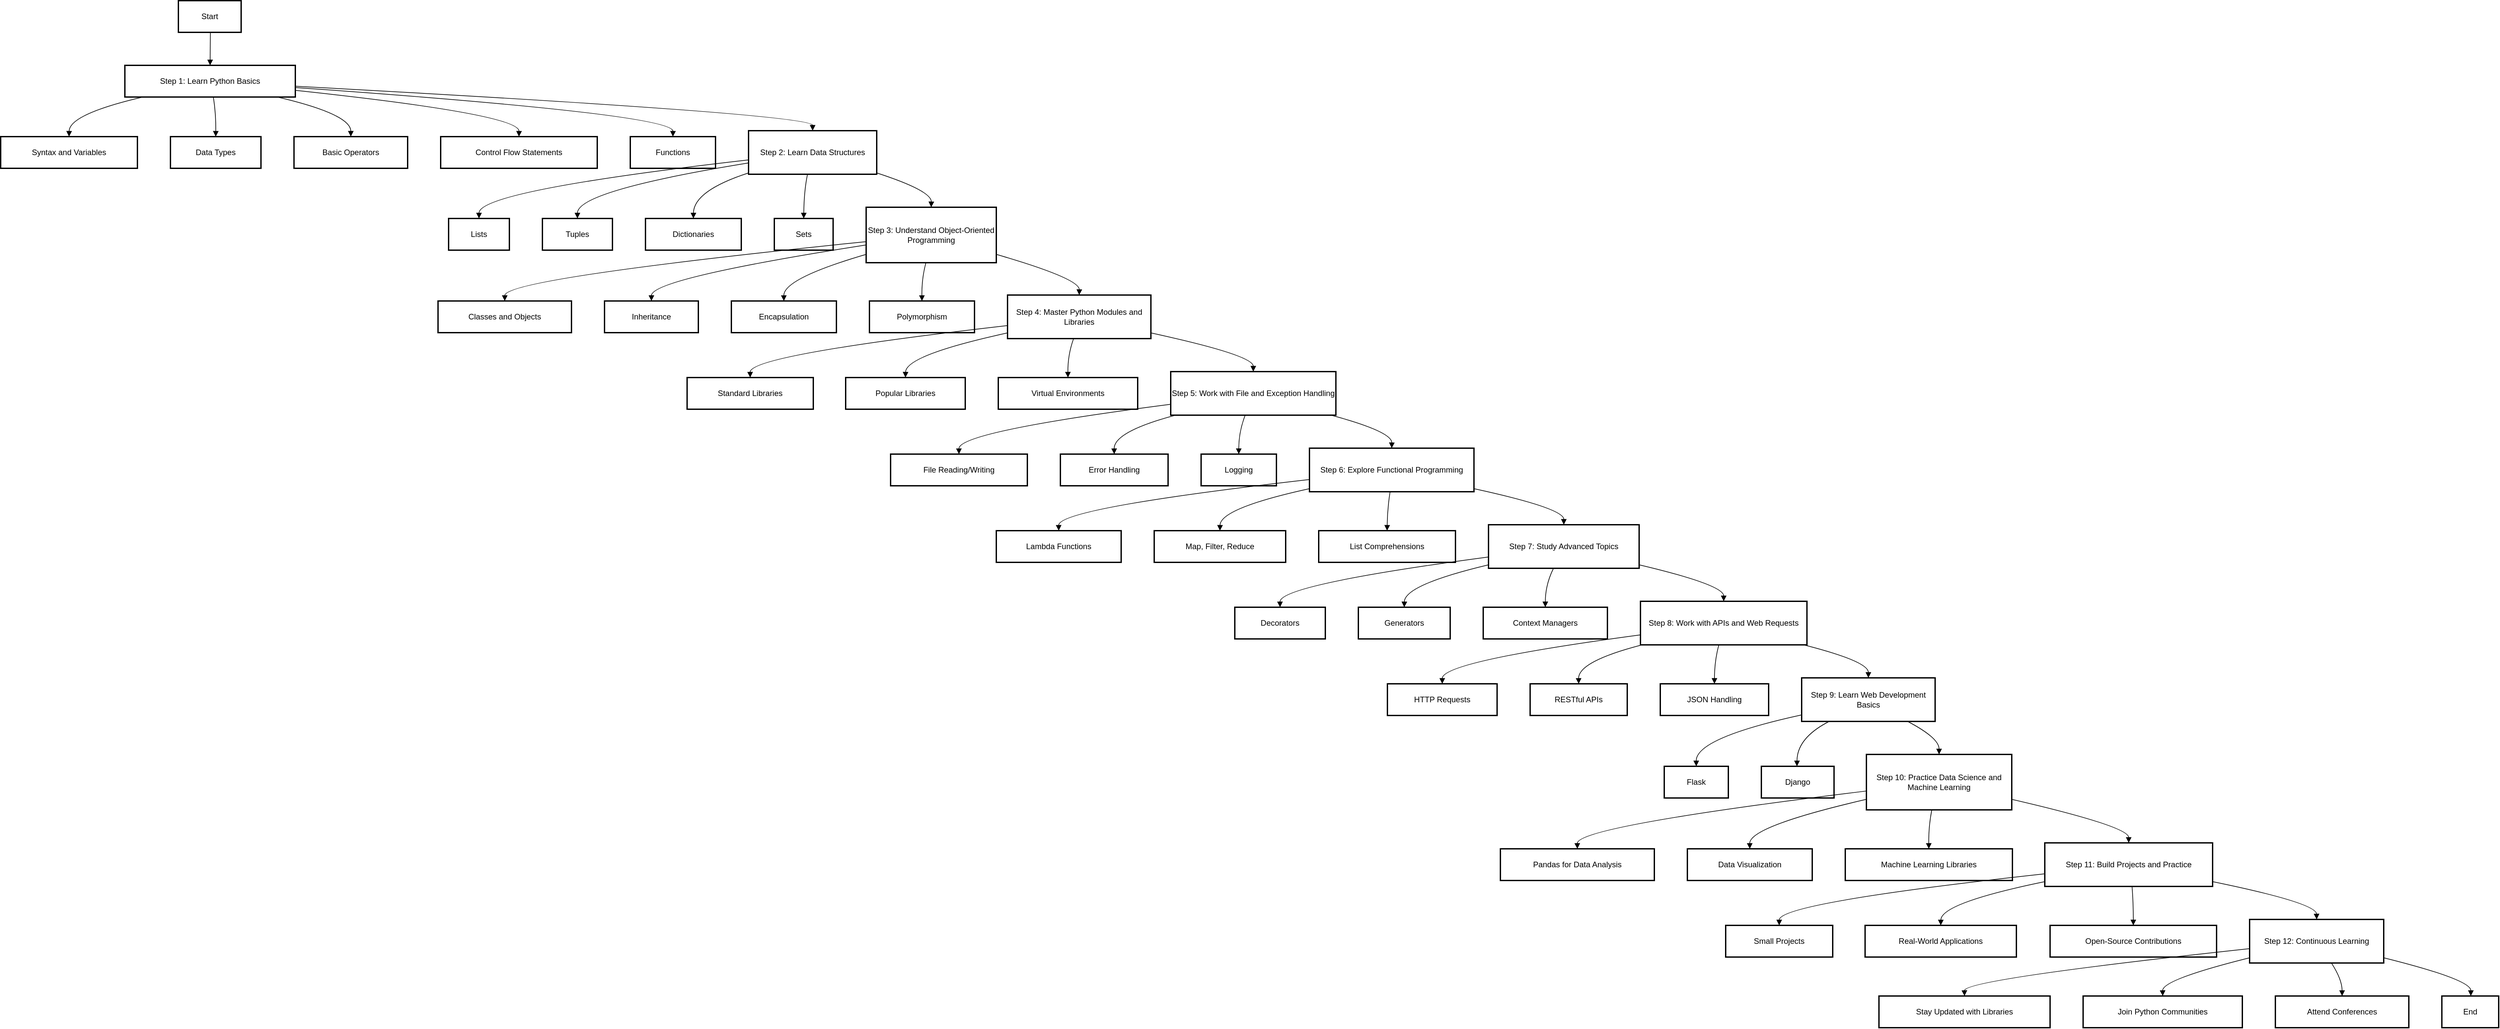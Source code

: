 <mxfile version="24.8.4">
  <diagram name="Page-1" id="nsN9Z3FJLK4-Vr395sia">
    <mxGraphModel dx="1282" dy="565" grid="1" gridSize="10" guides="1" tooltips="1" connect="1" arrows="1" fold="1" page="1" pageScale="1" pageWidth="4681" pageHeight="3300" math="0" shadow="0">
      <root>
        <mxCell id="0" />
        <mxCell id="1" parent="0" />
        <mxCell id="ZcbmFHMYMkMTd6hsv2YF-1" value="Start" style="whiteSpace=wrap;strokeWidth=2;" parent="1" vertex="1">
          <mxGeometry x="289" y="20" width="95" height="48" as="geometry" />
        </mxCell>
        <mxCell id="ZcbmFHMYMkMTd6hsv2YF-2" value="Step 1: Learn Python Basics" style="whiteSpace=wrap;strokeWidth=2;" parent="1" vertex="1">
          <mxGeometry x="208" y="118" width="258" height="48" as="geometry" />
        </mxCell>
        <mxCell id="ZcbmFHMYMkMTd6hsv2YF-3" value="Syntax and Variables" style="whiteSpace=wrap;strokeWidth=2;" parent="1" vertex="1">
          <mxGeometry x="20" y="226" width="207" height="48" as="geometry" />
        </mxCell>
        <mxCell id="ZcbmFHMYMkMTd6hsv2YF-4" value="Data Types" style="whiteSpace=wrap;strokeWidth=2;" parent="1" vertex="1">
          <mxGeometry x="277" y="226" width="137" height="48" as="geometry" />
        </mxCell>
        <mxCell id="ZcbmFHMYMkMTd6hsv2YF-5" value="Basic Operators" style="whiteSpace=wrap;strokeWidth=2;" parent="1" vertex="1">
          <mxGeometry x="464" y="226" width="172" height="48" as="geometry" />
        </mxCell>
        <mxCell id="ZcbmFHMYMkMTd6hsv2YF-6" value="Control Flow Statements" style="whiteSpace=wrap;strokeWidth=2;" parent="1" vertex="1">
          <mxGeometry x="686" y="226" width="237" height="48" as="geometry" />
        </mxCell>
        <mxCell id="ZcbmFHMYMkMTd6hsv2YF-7" value="Functions" style="whiteSpace=wrap;strokeWidth=2;" parent="1" vertex="1">
          <mxGeometry x="973" y="226" width="129" height="48" as="geometry" />
        </mxCell>
        <mxCell id="ZcbmFHMYMkMTd6hsv2YF-8" value="Step 2: Learn Data Structures" style="whiteSpace=wrap;strokeWidth=2;" parent="1" vertex="1">
          <mxGeometry x="1152" y="217" width="194" height="66" as="geometry" />
        </mxCell>
        <mxCell id="ZcbmFHMYMkMTd6hsv2YF-9" value="Lists" style="whiteSpace=wrap;strokeWidth=2;" parent="1" vertex="1">
          <mxGeometry x="698" y="350" width="92" height="48" as="geometry" />
        </mxCell>
        <mxCell id="ZcbmFHMYMkMTd6hsv2YF-10" value="Tuples" style="whiteSpace=wrap;strokeWidth=2;" parent="1" vertex="1">
          <mxGeometry x="840" y="350" width="106" height="48" as="geometry" />
        </mxCell>
        <mxCell id="ZcbmFHMYMkMTd6hsv2YF-11" value="Dictionaries" style="whiteSpace=wrap;strokeWidth=2;" parent="1" vertex="1">
          <mxGeometry x="996" y="350" width="145" height="48" as="geometry" />
        </mxCell>
        <mxCell id="ZcbmFHMYMkMTd6hsv2YF-12" value="Sets" style="whiteSpace=wrap;strokeWidth=2;" parent="1" vertex="1">
          <mxGeometry x="1191" y="350" width="89" height="48" as="geometry" />
        </mxCell>
        <mxCell id="ZcbmFHMYMkMTd6hsv2YF-13" value="Step 3: Understand Object-Oriented Programming" style="whiteSpace=wrap;strokeWidth=2;" parent="1" vertex="1">
          <mxGeometry x="1330" y="333" width="197" height="84" as="geometry" />
        </mxCell>
        <mxCell id="ZcbmFHMYMkMTd6hsv2YF-14" value="Classes and Objects" style="whiteSpace=wrap;strokeWidth=2;" parent="1" vertex="1">
          <mxGeometry x="682" y="475" width="202" height="48" as="geometry" />
        </mxCell>
        <mxCell id="ZcbmFHMYMkMTd6hsv2YF-15" value="Inheritance" style="whiteSpace=wrap;strokeWidth=2;" parent="1" vertex="1">
          <mxGeometry x="934" y="475" width="142" height="48" as="geometry" />
        </mxCell>
        <mxCell id="ZcbmFHMYMkMTd6hsv2YF-16" value="Encapsulation" style="whiteSpace=wrap;strokeWidth=2;" parent="1" vertex="1">
          <mxGeometry x="1126" y="475" width="159" height="48" as="geometry" />
        </mxCell>
        <mxCell id="ZcbmFHMYMkMTd6hsv2YF-17" value="Polymorphism" style="whiteSpace=wrap;strokeWidth=2;" parent="1" vertex="1">
          <mxGeometry x="1335" y="475" width="159" height="48" as="geometry" />
        </mxCell>
        <mxCell id="ZcbmFHMYMkMTd6hsv2YF-18" value="Step 4: Master Python Modules and Libraries" style="whiteSpace=wrap;strokeWidth=2;" parent="1" vertex="1">
          <mxGeometry x="1544" y="466" width="217" height="66" as="geometry" />
        </mxCell>
        <mxCell id="ZcbmFHMYMkMTd6hsv2YF-19" value="Standard Libraries" style="whiteSpace=wrap;strokeWidth=2;" parent="1" vertex="1">
          <mxGeometry x="1059" y="591" width="191" height="48" as="geometry" />
        </mxCell>
        <mxCell id="ZcbmFHMYMkMTd6hsv2YF-20" value="Popular Libraries" style="whiteSpace=wrap;strokeWidth=2;" parent="1" vertex="1">
          <mxGeometry x="1299" y="591" width="181" height="48" as="geometry" />
        </mxCell>
        <mxCell id="ZcbmFHMYMkMTd6hsv2YF-21" value="Virtual Environments" style="whiteSpace=wrap;strokeWidth=2;" parent="1" vertex="1">
          <mxGeometry x="1530" y="591" width="211" height="48" as="geometry" />
        </mxCell>
        <mxCell id="ZcbmFHMYMkMTd6hsv2YF-22" value="Step 5: Work with File and Exception Handling" style="whiteSpace=wrap;strokeWidth=2;" parent="1" vertex="1">
          <mxGeometry x="1791" y="582" width="250" height="66" as="geometry" />
        </mxCell>
        <mxCell id="ZcbmFHMYMkMTd6hsv2YF-23" value="File Reading/Writing" style="whiteSpace=wrap;strokeWidth=2;" parent="1" vertex="1">
          <mxGeometry x="1367" y="707" width="207" height="48" as="geometry" />
        </mxCell>
        <mxCell id="ZcbmFHMYMkMTd6hsv2YF-24" value="Error Handling" style="whiteSpace=wrap;strokeWidth=2;" parent="1" vertex="1">
          <mxGeometry x="1624" y="707" width="163" height="48" as="geometry" />
        </mxCell>
        <mxCell id="ZcbmFHMYMkMTd6hsv2YF-25" value="Logging" style="whiteSpace=wrap;strokeWidth=2;" parent="1" vertex="1">
          <mxGeometry x="1837" y="707" width="114" height="48" as="geometry" />
        </mxCell>
        <mxCell id="ZcbmFHMYMkMTd6hsv2YF-26" value="Step 6: Explore Functional Programming" style="whiteSpace=wrap;strokeWidth=2;" parent="1" vertex="1">
          <mxGeometry x="2001" y="698" width="249" height="66" as="geometry" />
        </mxCell>
        <mxCell id="ZcbmFHMYMkMTd6hsv2YF-27" value="Lambda Functions" style="whiteSpace=wrap;strokeWidth=2;" parent="1" vertex="1">
          <mxGeometry x="1527" y="823" width="189" height="48" as="geometry" />
        </mxCell>
        <mxCell id="ZcbmFHMYMkMTd6hsv2YF-28" value="Map, Filter, Reduce" style="whiteSpace=wrap;strokeWidth=2;" parent="1" vertex="1">
          <mxGeometry x="1766" y="823" width="199" height="48" as="geometry" />
        </mxCell>
        <mxCell id="ZcbmFHMYMkMTd6hsv2YF-29" value="List Comprehensions" style="whiteSpace=wrap;strokeWidth=2;" parent="1" vertex="1">
          <mxGeometry x="2015" y="823" width="207" height="48" as="geometry" />
        </mxCell>
        <mxCell id="ZcbmFHMYMkMTd6hsv2YF-30" value="Step 7: Study Advanced Topics" style="whiteSpace=wrap;strokeWidth=2;" parent="1" vertex="1">
          <mxGeometry x="2272" y="814" width="228" height="66" as="geometry" />
        </mxCell>
        <mxCell id="ZcbmFHMYMkMTd6hsv2YF-31" value="Decorators" style="whiteSpace=wrap;strokeWidth=2;" parent="1" vertex="1">
          <mxGeometry x="1888" y="939" width="137" height="48" as="geometry" />
        </mxCell>
        <mxCell id="ZcbmFHMYMkMTd6hsv2YF-32" value="Generators" style="whiteSpace=wrap;strokeWidth=2;" parent="1" vertex="1">
          <mxGeometry x="2075" y="939" width="139" height="48" as="geometry" />
        </mxCell>
        <mxCell id="ZcbmFHMYMkMTd6hsv2YF-33" value="Context Managers" style="whiteSpace=wrap;strokeWidth=2;" parent="1" vertex="1">
          <mxGeometry x="2264" y="939" width="188" height="48" as="geometry" />
        </mxCell>
        <mxCell id="ZcbmFHMYMkMTd6hsv2YF-34" value="Step 8: Work with APIs and Web Requests" style="whiteSpace=wrap;strokeWidth=2;" parent="1" vertex="1">
          <mxGeometry x="2502" y="930" width="252" height="66" as="geometry" />
        </mxCell>
        <mxCell id="ZcbmFHMYMkMTd6hsv2YF-35" value="HTTP Requests" style="whiteSpace=wrap;strokeWidth=2;" parent="1" vertex="1">
          <mxGeometry x="2119" y="1055" width="166" height="48" as="geometry" />
        </mxCell>
        <mxCell id="ZcbmFHMYMkMTd6hsv2YF-36" value="RESTful APIs" style="whiteSpace=wrap;strokeWidth=2;" parent="1" vertex="1">
          <mxGeometry x="2335" y="1055" width="147" height="48" as="geometry" />
        </mxCell>
        <mxCell id="ZcbmFHMYMkMTd6hsv2YF-37" value="JSON Handling" style="whiteSpace=wrap;strokeWidth=2;" parent="1" vertex="1">
          <mxGeometry x="2532" y="1055" width="164" height="48" as="geometry" />
        </mxCell>
        <mxCell id="ZcbmFHMYMkMTd6hsv2YF-38" value="Step 9: Learn Web Development Basics" style="whiteSpace=wrap;strokeWidth=2;" parent="1" vertex="1">
          <mxGeometry x="2746" y="1046" width="202" height="66" as="geometry" />
        </mxCell>
        <mxCell id="ZcbmFHMYMkMTd6hsv2YF-39" value="Flask" style="whiteSpace=wrap;strokeWidth=2;" parent="1" vertex="1">
          <mxGeometry x="2538" y="1180" width="97" height="48" as="geometry" />
        </mxCell>
        <mxCell id="ZcbmFHMYMkMTd6hsv2YF-40" value="Django" style="whiteSpace=wrap;strokeWidth=2;" parent="1" vertex="1">
          <mxGeometry x="2685" y="1180" width="110" height="48" as="geometry" />
        </mxCell>
        <mxCell id="ZcbmFHMYMkMTd6hsv2YF-41" value="Step 10: Practice Data Science and Machine Learning" style="whiteSpace=wrap;strokeWidth=2;" parent="1" vertex="1">
          <mxGeometry x="2844" y="1162" width="220" height="84" as="geometry" />
        </mxCell>
        <mxCell id="ZcbmFHMYMkMTd6hsv2YF-42" value="Pandas for Data Analysis" style="whiteSpace=wrap;strokeWidth=2;" parent="1" vertex="1">
          <mxGeometry x="2290" y="1305" width="233" height="48" as="geometry" />
        </mxCell>
        <mxCell id="ZcbmFHMYMkMTd6hsv2YF-43" value="Data Visualization" style="whiteSpace=wrap;strokeWidth=2;" parent="1" vertex="1">
          <mxGeometry x="2573" y="1305" width="189" height="48" as="geometry" />
        </mxCell>
        <mxCell id="ZcbmFHMYMkMTd6hsv2YF-44" value="Machine Learning Libraries" style="whiteSpace=wrap;strokeWidth=2;" parent="1" vertex="1">
          <mxGeometry x="2812" y="1305" width="253" height="48" as="geometry" />
        </mxCell>
        <mxCell id="ZcbmFHMYMkMTd6hsv2YF-45" value="Step 11: Build Projects and Practice" style="whiteSpace=wrap;strokeWidth=2;" parent="1" vertex="1">
          <mxGeometry x="3114" y="1296" width="254" height="66" as="geometry" />
        </mxCell>
        <mxCell id="ZcbmFHMYMkMTd6hsv2YF-46" value="Small Projects" style="whiteSpace=wrap;strokeWidth=2;" parent="1" vertex="1">
          <mxGeometry x="2631" y="1421" width="162" height="48" as="geometry" />
        </mxCell>
        <mxCell id="ZcbmFHMYMkMTd6hsv2YF-47" value="Real-World Applications" style="whiteSpace=wrap;strokeWidth=2;" parent="1" vertex="1">
          <mxGeometry x="2842" y="1421" width="229" height="48" as="geometry" />
        </mxCell>
        <mxCell id="ZcbmFHMYMkMTd6hsv2YF-48" value="Open-Source Contributions" style="whiteSpace=wrap;strokeWidth=2;" parent="1" vertex="1">
          <mxGeometry x="3122" y="1421" width="252" height="48" as="geometry" />
        </mxCell>
        <mxCell id="ZcbmFHMYMkMTd6hsv2YF-49" value="Step 12: Continuous Learning" style="whiteSpace=wrap;strokeWidth=2;" parent="1" vertex="1">
          <mxGeometry x="3424" y="1412" width="203" height="66" as="geometry" />
        </mxCell>
        <mxCell id="ZcbmFHMYMkMTd6hsv2YF-50" value="Stay Updated with Libraries" style="whiteSpace=wrap;strokeWidth=2;" parent="1" vertex="1">
          <mxGeometry x="2863" y="1528" width="259" height="48" as="geometry" />
        </mxCell>
        <mxCell id="ZcbmFHMYMkMTd6hsv2YF-51" value="Join Python Communities" style="whiteSpace=wrap;strokeWidth=2;" parent="1" vertex="1">
          <mxGeometry x="3172" y="1528" width="241" height="48" as="geometry" />
        </mxCell>
        <mxCell id="ZcbmFHMYMkMTd6hsv2YF-52" value="Attend Conferences" style="whiteSpace=wrap;strokeWidth=2;" parent="1" vertex="1">
          <mxGeometry x="3463" y="1528" width="202" height="48" as="geometry" />
        </mxCell>
        <mxCell id="ZcbmFHMYMkMTd6hsv2YF-53" value="End" style="whiteSpace=wrap;strokeWidth=2;" parent="1" vertex="1">
          <mxGeometry x="3715" y="1528" width="86" height="48" as="geometry" />
        </mxCell>
        <mxCell id="ZcbmFHMYMkMTd6hsv2YF-54" value="" style="curved=1;startArrow=none;endArrow=block;exitX=0.51;exitY=1.01;entryX=0.5;entryY=0.01;rounded=0;" parent="1" source="ZcbmFHMYMkMTd6hsv2YF-1" target="ZcbmFHMYMkMTd6hsv2YF-2" edge="1">
          <mxGeometry relative="1" as="geometry">
            <Array as="points" />
          </mxGeometry>
        </mxCell>
        <mxCell id="ZcbmFHMYMkMTd6hsv2YF-55" value="" style="curved=1;startArrow=none;endArrow=block;exitX=0.09;exitY=1.02;entryX=0.5;entryY=-0.01;rounded=0;" parent="1" source="ZcbmFHMYMkMTd6hsv2YF-2" target="ZcbmFHMYMkMTd6hsv2YF-3" edge="1">
          <mxGeometry relative="1" as="geometry">
            <Array as="points">
              <mxPoint x="124" y="192" />
            </Array>
          </mxGeometry>
        </mxCell>
        <mxCell id="ZcbmFHMYMkMTd6hsv2YF-56" value="" style="curved=1;startArrow=none;endArrow=block;exitX=0.52;exitY=1.02;entryX=0.5;entryY=-0.01;rounded=0;" parent="1" source="ZcbmFHMYMkMTd6hsv2YF-2" target="ZcbmFHMYMkMTd6hsv2YF-4" edge="1">
          <mxGeometry relative="1" as="geometry">
            <Array as="points">
              <mxPoint x="346" y="192" />
            </Array>
          </mxGeometry>
        </mxCell>
        <mxCell id="ZcbmFHMYMkMTd6hsv2YF-57" value="" style="curved=1;startArrow=none;endArrow=block;exitX=0.91;exitY=1.02;entryX=0.5;entryY=-0.01;rounded=0;" parent="1" source="ZcbmFHMYMkMTd6hsv2YF-2" target="ZcbmFHMYMkMTd6hsv2YF-5" edge="1">
          <mxGeometry relative="1" as="geometry">
            <Array as="points">
              <mxPoint x="550" y="192" />
            </Array>
          </mxGeometry>
        </mxCell>
        <mxCell id="ZcbmFHMYMkMTd6hsv2YF-58" value="" style="curved=1;startArrow=none;endArrow=block;exitX=1;exitY=0.79;entryX=0.5;entryY=-0.01;rounded=0;" parent="1" source="ZcbmFHMYMkMTd6hsv2YF-2" target="ZcbmFHMYMkMTd6hsv2YF-6" edge="1">
          <mxGeometry relative="1" as="geometry">
            <Array as="points">
              <mxPoint x="805" y="192" />
            </Array>
          </mxGeometry>
        </mxCell>
        <mxCell id="ZcbmFHMYMkMTd6hsv2YF-59" value="" style="curved=1;startArrow=none;endArrow=block;exitX=1;exitY=0.7;entryX=0.5;entryY=-0.01;rounded=0;" parent="1" source="ZcbmFHMYMkMTd6hsv2YF-2" target="ZcbmFHMYMkMTd6hsv2YF-7" edge="1">
          <mxGeometry relative="1" as="geometry">
            <Array as="points">
              <mxPoint x="1038" y="192" />
            </Array>
          </mxGeometry>
        </mxCell>
        <mxCell id="ZcbmFHMYMkMTd6hsv2YF-60" value="" style="curved=1;startArrow=none;endArrow=block;exitX=1;exitY=0.66;entryX=0.5;entryY=0;rounded=0;" parent="1" source="ZcbmFHMYMkMTd6hsv2YF-2" target="ZcbmFHMYMkMTd6hsv2YF-8" edge="1">
          <mxGeometry relative="1" as="geometry">
            <Array as="points">
              <mxPoint x="1249" y="192" />
            </Array>
          </mxGeometry>
        </mxCell>
        <mxCell id="ZcbmFHMYMkMTd6hsv2YF-61" value="" style="curved=1;startArrow=none;endArrow=block;exitX=0;exitY=0.67;entryX=0.5;entryY=0.01;rounded=0;" parent="1" source="ZcbmFHMYMkMTd6hsv2YF-8" target="ZcbmFHMYMkMTd6hsv2YF-9" edge="1">
          <mxGeometry relative="1" as="geometry">
            <Array as="points">
              <mxPoint x="744" y="308" />
            </Array>
          </mxGeometry>
        </mxCell>
        <mxCell id="ZcbmFHMYMkMTd6hsv2YF-62" value="" style="curved=1;startArrow=none;endArrow=block;exitX=0;exitY=0.74;entryX=0.5;entryY=0.01;rounded=0;" parent="1" source="ZcbmFHMYMkMTd6hsv2YF-8" target="ZcbmFHMYMkMTd6hsv2YF-10" edge="1">
          <mxGeometry relative="1" as="geometry">
            <Array as="points">
              <mxPoint x="893" y="308" />
            </Array>
          </mxGeometry>
        </mxCell>
        <mxCell id="ZcbmFHMYMkMTd6hsv2YF-63" value="" style="curved=1;startArrow=none;endArrow=block;exitX=0;exitY=0.97;entryX=0.5;entryY=0.01;rounded=0;" parent="1" source="ZcbmFHMYMkMTd6hsv2YF-8" target="ZcbmFHMYMkMTd6hsv2YF-11" edge="1">
          <mxGeometry relative="1" as="geometry">
            <Array as="points">
              <mxPoint x="1069" y="308" />
            </Array>
          </mxGeometry>
        </mxCell>
        <mxCell id="ZcbmFHMYMkMTd6hsv2YF-64" value="" style="curved=1;startArrow=none;endArrow=block;exitX=0.46;exitY=1;entryX=0.5;entryY=0.01;rounded=0;" parent="1" source="ZcbmFHMYMkMTd6hsv2YF-8" target="ZcbmFHMYMkMTd6hsv2YF-12" edge="1">
          <mxGeometry relative="1" as="geometry">
            <Array as="points">
              <mxPoint x="1236" y="308" />
            </Array>
          </mxGeometry>
        </mxCell>
        <mxCell id="ZcbmFHMYMkMTd6hsv2YF-65" value="" style="curved=1;startArrow=none;endArrow=block;exitX=1;exitY=0.97;entryX=0.5;entryY=0;rounded=0;" parent="1" source="ZcbmFHMYMkMTd6hsv2YF-8" target="ZcbmFHMYMkMTd6hsv2YF-13" edge="1">
          <mxGeometry relative="1" as="geometry">
            <Array as="points">
              <mxPoint x="1429" y="308" />
            </Array>
          </mxGeometry>
        </mxCell>
        <mxCell id="ZcbmFHMYMkMTd6hsv2YF-66" value="" style="curved=1;startArrow=none;endArrow=block;exitX=0;exitY=0.62;entryX=0.5;entryY=0;rounded=0;" parent="1" source="ZcbmFHMYMkMTd6hsv2YF-13" target="ZcbmFHMYMkMTd6hsv2YF-14" edge="1">
          <mxGeometry relative="1" as="geometry">
            <Array as="points">
              <mxPoint x="783" y="441" />
            </Array>
          </mxGeometry>
        </mxCell>
        <mxCell id="ZcbmFHMYMkMTd6hsv2YF-67" value="" style="curved=1;startArrow=none;endArrow=block;exitX=0;exitY=0.68;entryX=0.5;entryY=0;rounded=0;" parent="1" source="ZcbmFHMYMkMTd6hsv2YF-13" target="ZcbmFHMYMkMTd6hsv2YF-15" edge="1">
          <mxGeometry relative="1" as="geometry">
            <Array as="points">
              <mxPoint x="1005" y="441" />
            </Array>
          </mxGeometry>
        </mxCell>
        <mxCell id="ZcbmFHMYMkMTd6hsv2YF-68" value="" style="curved=1;startArrow=none;endArrow=block;exitX=0;exitY=0.85;entryX=0.5;entryY=0;rounded=0;" parent="1" source="ZcbmFHMYMkMTd6hsv2YF-13" target="ZcbmFHMYMkMTd6hsv2YF-16" edge="1">
          <mxGeometry relative="1" as="geometry">
            <Array as="points">
              <mxPoint x="1205" y="441" />
            </Array>
          </mxGeometry>
        </mxCell>
        <mxCell id="ZcbmFHMYMkMTd6hsv2YF-69" value="" style="curved=1;startArrow=none;endArrow=block;exitX=0.46;exitY=0.99;entryX=0.5;entryY=0;rounded=0;" parent="1" source="ZcbmFHMYMkMTd6hsv2YF-13" target="ZcbmFHMYMkMTd6hsv2YF-17" edge="1">
          <mxGeometry relative="1" as="geometry">
            <Array as="points">
              <mxPoint x="1414" y="441" />
            </Array>
          </mxGeometry>
        </mxCell>
        <mxCell id="ZcbmFHMYMkMTd6hsv2YF-70" value="" style="curved=1;startArrow=none;endArrow=block;exitX=1;exitY=0.85;entryX=0.5;entryY=0.01;rounded=0;" parent="1" source="ZcbmFHMYMkMTd6hsv2YF-13" target="ZcbmFHMYMkMTd6hsv2YF-18" edge="1">
          <mxGeometry relative="1" as="geometry">
            <Array as="points">
              <mxPoint x="1653" y="441" />
            </Array>
          </mxGeometry>
        </mxCell>
        <mxCell id="ZcbmFHMYMkMTd6hsv2YF-71" value="" style="curved=1;startArrow=none;endArrow=block;exitX=0;exitY=0.7;entryX=0.5;entryY=0;rounded=0;" parent="1" source="ZcbmFHMYMkMTd6hsv2YF-18" target="ZcbmFHMYMkMTd6hsv2YF-19" edge="1">
          <mxGeometry relative="1" as="geometry">
            <Array as="points">
              <mxPoint x="1154" y="557" />
            </Array>
          </mxGeometry>
        </mxCell>
        <mxCell id="ZcbmFHMYMkMTd6hsv2YF-72" value="" style="curved=1;startArrow=none;endArrow=block;exitX=0;exitY=0.87;entryX=0.5;entryY=0;rounded=0;" parent="1" source="ZcbmFHMYMkMTd6hsv2YF-18" target="ZcbmFHMYMkMTd6hsv2YF-20" edge="1">
          <mxGeometry relative="1" as="geometry">
            <Array as="points">
              <mxPoint x="1390" y="557" />
            </Array>
          </mxGeometry>
        </mxCell>
        <mxCell id="ZcbmFHMYMkMTd6hsv2YF-73" value="" style="curved=1;startArrow=none;endArrow=block;exitX=0.46;exitY=1.01;entryX=0.5;entryY=0;rounded=0;" parent="1" source="ZcbmFHMYMkMTd6hsv2YF-18" target="ZcbmFHMYMkMTd6hsv2YF-21" edge="1">
          <mxGeometry relative="1" as="geometry">
            <Array as="points">
              <mxPoint x="1635" y="557" />
            </Array>
          </mxGeometry>
        </mxCell>
        <mxCell id="ZcbmFHMYMkMTd6hsv2YF-74" value="" style="curved=1;startArrow=none;endArrow=block;exitX=1;exitY=0.87;entryX=0.5;entryY=0.01;rounded=0;" parent="1" source="ZcbmFHMYMkMTd6hsv2YF-18" target="ZcbmFHMYMkMTd6hsv2YF-22" edge="1">
          <mxGeometry relative="1" as="geometry">
            <Array as="points">
              <mxPoint x="1916" y="557" />
            </Array>
          </mxGeometry>
        </mxCell>
        <mxCell id="ZcbmFHMYMkMTd6hsv2YF-75" value="" style="curved=1;startArrow=none;endArrow=block;exitX=0;exitY=0.75;entryX=0.5;entryY=0;rounded=0;" parent="1" source="ZcbmFHMYMkMTd6hsv2YF-22" target="ZcbmFHMYMkMTd6hsv2YF-23" edge="1">
          <mxGeometry relative="1" as="geometry">
            <Array as="points">
              <mxPoint x="1470" y="673" />
            </Array>
          </mxGeometry>
        </mxCell>
        <mxCell id="ZcbmFHMYMkMTd6hsv2YF-76" value="" style="curved=1;startArrow=none;endArrow=block;exitX=0.02;exitY=1.01;entryX=0.5;entryY=0;rounded=0;" parent="1" source="ZcbmFHMYMkMTd6hsv2YF-22" target="ZcbmFHMYMkMTd6hsv2YF-24" edge="1">
          <mxGeometry relative="1" as="geometry">
            <Array as="points">
              <mxPoint x="1705" y="673" />
            </Array>
          </mxGeometry>
        </mxCell>
        <mxCell id="ZcbmFHMYMkMTd6hsv2YF-77" value="" style="curved=1;startArrow=none;endArrow=block;exitX=0.45;exitY=1.01;entryX=0.5;entryY=0;rounded=0;" parent="1" source="ZcbmFHMYMkMTd6hsv2YF-22" target="ZcbmFHMYMkMTd6hsv2YF-25" edge="1">
          <mxGeometry relative="1" as="geometry">
            <Array as="points">
              <mxPoint x="1894" y="673" />
            </Array>
          </mxGeometry>
        </mxCell>
        <mxCell id="ZcbmFHMYMkMTd6hsv2YF-78" value="" style="curved=1;startArrow=none;endArrow=block;exitX=0.98;exitY=1.01;entryX=0.5;entryY=0.01;rounded=0;" parent="1" source="ZcbmFHMYMkMTd6hsv2YF-22" target="ZcbmFHMYMkMTd6hsv2YF-26" edge="1">
          <mxGeometry relative="1" as="geometry">
            <Array as="points">
              <mxPoint x="2126" y="673" />
            </Array>
          </mxGeometry>
        </mxCell>
        <mxCell id="ZcbmFHMYMkMTd6hsv2YF-79" value="" style="curved=1;startArrow=none;endArrow=block;exitX=0;exitY=0.72;entryX=0.5;entryY=0;rounded=0;" parent="1" source="ZcbmFHMYMkMTd6hsv2YF-26" target="ZcbmFHMYMkMTd6hsv2YF-27" edge="1">
          <mxGeometry relative="1" as="geometry">
            <Array as="points">
              <mxPoint x="1621" y="789" />
            </Array>
          </mxGeometry>
        </mxCell>
        <mxCell id="ZcbmFHMYMkMTd6hsv2YF-80" value="" style="curved=1;startArrow=none;endArrow=block;exitX=0;exitY=0.93;entryX=0.5;entryY=0;rounded=0;" parent="1" source="ZcbmFHMYMkMTd6hsv2YF-26" target="ZcbmFHMYMkMTd6hsv2YF-28" edge="1">
          <mxGeometry relative="1" as="geometry">
            <Array as="points">
              <mxPoint x="1866" y="789" />
            </Array>
          </mxGeometry>
        </mxCell>
        <mxCell id="ZcbmFHMYMkMTd6hsv2YF-81" value="" style="curved=1;startArrow=none;endArrow=block;exitX=0.49;exitY=1.01;entryX=0.5;entryY=0;rounded=0;" parent="1" source="ZcbmFHMYMkMTd6hsv2YF-26" target="ZcbmFHMYMkMTd6hsv2YF-29" edge="1">
          <mxGeometry relative="1" as="geometry">
            <Array as="points">
              <mxPoint x="2119" y="789" />
            </Array>
          </mxGeometry>
        </mxCell>
        <mxCell id="ZcbmFHMYMkMTd6hsv2YF-82" value="" style="curved=1;startArrow=none;endArrow=block;exitX=1;exitY=0.93;entryX=0.5;entryY=0.01;rounded=0;" parent="1" source="ZcbmFHMYMkMTd6hsv2YF-26" target="ZcbmFHMYMkMTd6hsv2YF-30" edge="1">
          <mxGeometry relative="1" as="geometry">
            <Array as="points">
              <mxPoint x="2386" y="789" />
            </Array>
          </mxGeometry>
        </mxCell>
        <mxCell id="ZcbmFHMYMkMTd6hsv2YF-83" value="" style="curved=1;startArrow=none;endArrow=block;exitX=0;exitY=0.74;entryX=0.5;entryY=0;rounded=0;" parent="1" source="ZcbmFHMYMkMTd6hsv2YF-30" target="ZcbmFHMYMkMTd6hsv2YF-31" edge="1">
          <mxGeometry relative="1" as="geometry">
            <Array as="points">
              <mxPoint x="1956" y="905" />
            </Array>
          </mxGeometry>
        </mxCell>
        <mxCell id="ZcbmFHMYMkMTd6hsv2YF-84" value="" style="curved=1;startArrow=none;endArrow=block;exitX=0;exitY=0.92;entryX=0.5;entryY=0;rounded=0;" parent="1" source="ZcbmFHMYMkMTd6hsv2YF-30" target="ZcbmFHMYMkMTd6hsv2YF-32" edge="1">
          <mxGeometry relative="1" as="geometry">
            <Array as="points">
              <mxPoint x="2145" y="905" />
            </Array>
          </mxGeometry>
        </mxCell>
        <mxCell id="ZcbmFHMYMkMTd6hsv2YF-85" value="" style="curved=1;startArrow=none;endArrow=block;exitX=0.43;exitY=1.01;entryX=0.5;entryY=0;rounded=0;" parent="1" source="ZcbmFHMYMkMTd6hsv2YF-30" target="ZcbmFHMYMkMTd6hsv2YF-33" edge="1">
          <mxGeometry relative="1" as="geometry">
            <Array as="points">
              <mxPoint x="2358" y="905" />
            </Array>
          </mxGeometry>
        </mxCell>
        <mxCell id="ZcbmFHMYMkMTd6hsv2YF-86" value="" style="curved=1;startArrow=none;endArrow=block;exitX=1;exitY=0.92;entryX=0.5;entryY=0.01;rounded=0;" parent="1" source="ZcbmFHMYMkMTd6hsv2YF-30" target="ZcbmFHMYMkMTd6hsv2YF-34" edge="1">
          <mxGeometry relative="1" as="geometry">
            <Array as="points">
              <mxPoint x="2628" y="905" />
            </Array>
          </mxGeometry>
        </mxCell>
        <mxCell id="ZcbmFHMYMkMTd6hsv2YF-87" value="" style="curved=1;startArrow=none;endArrow=block;exitX=0;exitY=0.77;entryX=0.5;entryY=0;rounded=0;" parent="1" source="ZcbmFHMYMkMTd6hsv2YF-34" target="ZcbmFHMYMkMTd6hsv2YF-35" edge="1">
          <mxGeometry relative="1" as="geometry">
            <Array as="points">
              <mxPoint x="2202" y="1021" />
            </Array>
          </mxGeometry>
        </mxCell>
        <mxCell id="ZcbmFHMYMkMTd6hsv2YF-88" value="" style="curved=1;startArrow=none;endArrow=block;exitX=0;exitY=1.01;entryX=0.5;entryY=0;rounded=0;" parent="1" source="ZcbmFHMYMkMTd6hsv2YF-34" target="ZcbmFHMYMkMTd6hsv2YF-36" edge="1">
          <mxGeometry relative="1" as="geometry">
            <Array as="points">
              <mxPoint x="2408" y="1021" />
            </Array>
          </mxGeometry>
        </mxCell>
        <mxCell id="ZcbmFHMYMkMTd6hsv2YF-89" value="" style="curved=1;startArrow=none;endArrow=block;exitX=0.47;exitY=1.01;entryX=0.5;entryY=0;rounded=0;" parent="1" source="ZcbmFHMYMkMTd6hsv2YF-34" target="ZcbmFHMYMkMTd6hsv2YF-37" edge="1">
          <mxGeometry relative="1" as="geometry">
            <Array as="points">
              <mxPoint x="2614" y="1021" />
            </Array>
          </mxGeometry>
        </mxCell>
        <mxCell id="ZcbmFHMYMkMTd6hsv2YF-90" value="" style="curved=1;startArrow=none;endArrow=block;exitX=0.99;exitY=1.01;entryX=0.5;entryY=0.01;rounded=0;" parent="1" source="ZcbmFHMYMkMTd6hsv2YF-34" target="ZcbmFHMYMkMTd6hsv2YF-38" edge="1">
          <mxGeometry relative="1" as="geometry">
            <Array as="points">
              <mxPoint x="2847" y="1021" />
            </Array>
          </mxGeometry>
        </mxCell>
        <mxCell id="ZcbmFHMYMkMTd6hsv2YF-91" value="" style="curved=1;startArrow=none;endArrow=block;exitX=0;exitY=0.85;entryX=0.5;entryY=0;rounded=0;" parent="1" source="ZcbmFHMYMkMTd6hsv2YF-38" target="ZcbmFHMYMkMTd6hsv2YF-39" edge="1">
          <mxGeometry relative="1" as="geometry">
            <Array as="points">
              <mxPoint x="2586" y="1137" />
            </Array>
          </mxGeometry>
        </mxCell>
        <mxCell id="ZcbmFHMYMkMTd6hsv2YF-92" value="" style="curved=1;startArrow=none;endArrow=block;exitX=0.2;exitY=1.01;entryX=0.49;entryY=0;rounded=0;" parent="1" source="ZcbmFHMYMkMTd6hsv2YF-38" target="ZcbmFHMYMkMTd6hsv2YF-40" edge="1">
          <mxGeometry relative="1" as="geometry">
            <Array as="points">
              <mxPoint x="2739" y="1137" />
            </Array>
          </mxGeometry>
        </mxCell>
        <mxCell id="ZcbmFHMYMkMTd6hsv2YF-93" value="" style="curved=1;startArrow=none;endArrow=block;exitX=0.8;exitY=1.01;entryX=0.5;entryY=0;rounded=0;" parent="1" source="ZcbmFHMYMkMTd6hsv2YF-38" target="ZcbmFHMYMkMTd6hsv2YF-41" edge="1">
          <mxGeometry relative="1" as="geometry">
            <Array as="points">
              <mxPoint x="2954" y="1137" />
            </Array>
          </mxGeometry>
        </mxCell>
        <mxCell id="ZcbmFHMYMkMTd6hsv2YF-94" value="" style="curved=1;startArrow=none;endArrow=block;exitX=0;exitY=0.66;entryX=0.5;entryY=0;rounded=0;" parent="1" source="ZcbmFHMYMkMTd6hsv2YF-41" target="ZcbmFHMYMkMTd6hsv2YF-42" edge="1">
          <mxGeometry relative="1" as="geometry">
            <Array as="points">
              <mxPoint x="2406" y="1271" />
            </Array>
          </mxGeometry>
        </mxCell>
        <mxCell id="ZcbmFHMYMkMTd6hsv2YF-95" value="" style="curved=1;startArrow=none;endArrow=block;exitX=0;exitY=0.81;entryX=0.5;entryY=0;rounded=0;" parent="1" source="ZcbmFHMYMkMTd6hsv2YF-41" target="ZcbmFHMYMkMTd6hsv2YF-43" edge="1">
          <mxGeometry relative="1" as="geometry">
            <Array as="points">
              <mxPoint x="2667" y="1271" />
            </Array>
          </mxGeometry>
        </mxCell>
        <mxCell id="ZcbmFHMYMkMTd6hsv2YF-96" value="" style="curved=1;startArrow=none;endArrow=block;exitX=0.45;exitY=1;entryX=0.5;entryY=0;rounded=0;" parent="1" source="ZcbmFHMYMkMTd6hsv2YF-41" target="ZcbmFHMYMkMTd6hsv2YF-44" edge="1">
          <mxGeometry relative="1" as="geometry">
            <Array as="points">
              <mxPoint x="2938" y="1271" />
            </Array>
          </mxGeometry>
        </mxCell>
        <mxCell id="ZcbmFHMYMkMTd6hsv2YF-97" value="" style="curved=1;startArrow=none;endArrow=block;exitX=1;exitY=0.81;entryX=0.5;entryY=0;rounded=0;" parent="1" source="ZcbmFHMYMkMTd6hsv2YF-41" target="ZcbmFHMYMkMTd6hsv2YF-45" edge="1">
          <mxGeometry relative="1" as="geometry">
            <Array as="points">
              <mxPoint x="3241" y="1271" />
            </Array>
          </mxGeometry>
        </mxCell>
        <mxCell id="ZcbmFHMYMkMTd6hsv2YF-98" value="" style="curved=1;startArrow=none;endArrow=block;exitX=0;exitY=0.71;entryX=0.5;entryY=0;rounded=0;" parent="1" source="ZcbmFHMYMkMTd6hsv2YF-45" target="ZcbmFHMYMkMTd6hsv2YF-46" edge="1">
          <mxGeometry relative="1" as="geometry">
            <Array as="points">
              <mxPoint x="2712" y="1387" />
            </Array>
          </mxGeometry>
        </mxCell>
        <mxCell id="ZcbmFHMYMkMTd6hsv2YF-99" value="" style="curved=1;startArrow=none;endArrow=block;exitX=0;exitY=0.89;entryX=0.5;entryY=0;rounded=0;" parent="1" source="ZcbmFHMYMkMTd6hsv2YF-45" target="ZcbmFHMYMkMTd6hsv2YF-47" edge="1">
          <mxGeometry relative="1" as="geometry">
            <Array as="points">
              <mxPoint x="2957" y="1387" />
            </Array>
          </mxGeometry>
        </mxCell>
        <mxCell id="ZcbmFHMYMkMTd6hsv2YF-100" value="" style="curved=1;startArrow=none;endArrow=block;exitX=0.52;exitY=1;entryX=0.5;entryY=0;rounded=0;" parent="1" source="ZcbmFHMYMkMTd6hsv2YF-45" target="ZcbmFHMYMkMTd6hsv2YF-48" edge="1">
          <mxGeometry relative="1" as="geometry">
            <Array as="points">
              <mxPoint x="3248" y="1387" />
            </Array>
          </mxGeometry>
        </mxCell>
        <mxCell id="ZcbmFHMYMkMTd6hsv2YF-101" value="" style="curved=1;startArrow=none;endArrow=block;exitX=1;exitY=0.89;entryX=0.5;entryY=0;rounded=0;" parent="1" source="ZcbmFHMYMkMTd6hsv2YF-45" target="ZcbmFHMYMkMTd6hsv2YF-49" edge="1">
          <mxGeometry relative="1" as="geometry">
            <Array as="points">
              <mxPoint x="3525" y="1387" />
            </Array>
          </mxGeometry>
        </mxCell>
        <mxCell id="ZcbmFHMYMkMTd6hsv2YF-102" value="" style="curved=1;startArrow=none;endArrow=block;exitX=0;exitY=0.67;entryX=0.5;entryY=0;rounded=0;" parent="1" source="ZcbmFHMYMkMTd6hsv2YF-49" target="ZcbmFHMYMkMTd6hsv2YF-50" edge="1">
          <mxGeometry relative="1" as="geometry">
            <Array as="points">
              <mxPoint x="2992" y="1503" />
            </Array>
          </mxGeometry>
        </mxCell>
        <mxCell id="ZcbmFHMYMkMTd6hsv2YF-103" value="" style="curved=1;startArrow=none;endArrow=block;exitX=0;exitY=0.88;entryX=0.5;entryY=0;rounded=0;" parent="1" source="ZcbmFHMYMkMTd6hsv2YF-49" target="ZcbmFHMYMkMTd6hsv2YF-51" edge="1">
          <mxGeometry relative="1" as="geometry">
            <Array as="points">
              <mxPoint x="3292" y="1503" />
            </Array>
          </mxGeometry>
        </mxCell>
        <mxCell id="ZcbmFHMYMkMTd6hsv2YF-104" value="" style="curved=1;startArrow=none;endArrow=block;exitX=0.61;exitY=1;entryX=0.5;entryY=0;rounded=0;" parent="1" source="ZcbmFHMYMkMTd6hsv2YF-49" target="ZcbmFHMYMkMTd6hsv2YF-52" edge="1">
          <mxGeometry relative="1" as="geometry">
            <Array as="points">
              <mxPoint x="3564" y="1503" />
            </Array>
          </mxGeometry>
        </mxCell>
        <mxCell id="ZcbmFHMYMkMTd6hsv2YF-105" value="" style="curved=1;startArrow=none;endArrow=block;exitX=1;exitY=0.88;entryX=0.51;entryY=0;rounded=0;" parent="1" source="ZcbmFHMYMkMTd6hsv2YF-49" target="ZcbmFHMYMkMTd6hsv2YF-53" edge="1">
          <mxGeometry relative="1" as="geometry">
            <Array as="points">
              <mxPoint x="3759" y="1503" />
            </Array>
          </mxGeometry>
        </mxCell>
      </root>
    </mxGraphModel>
  </diagram>
</mxfile>
